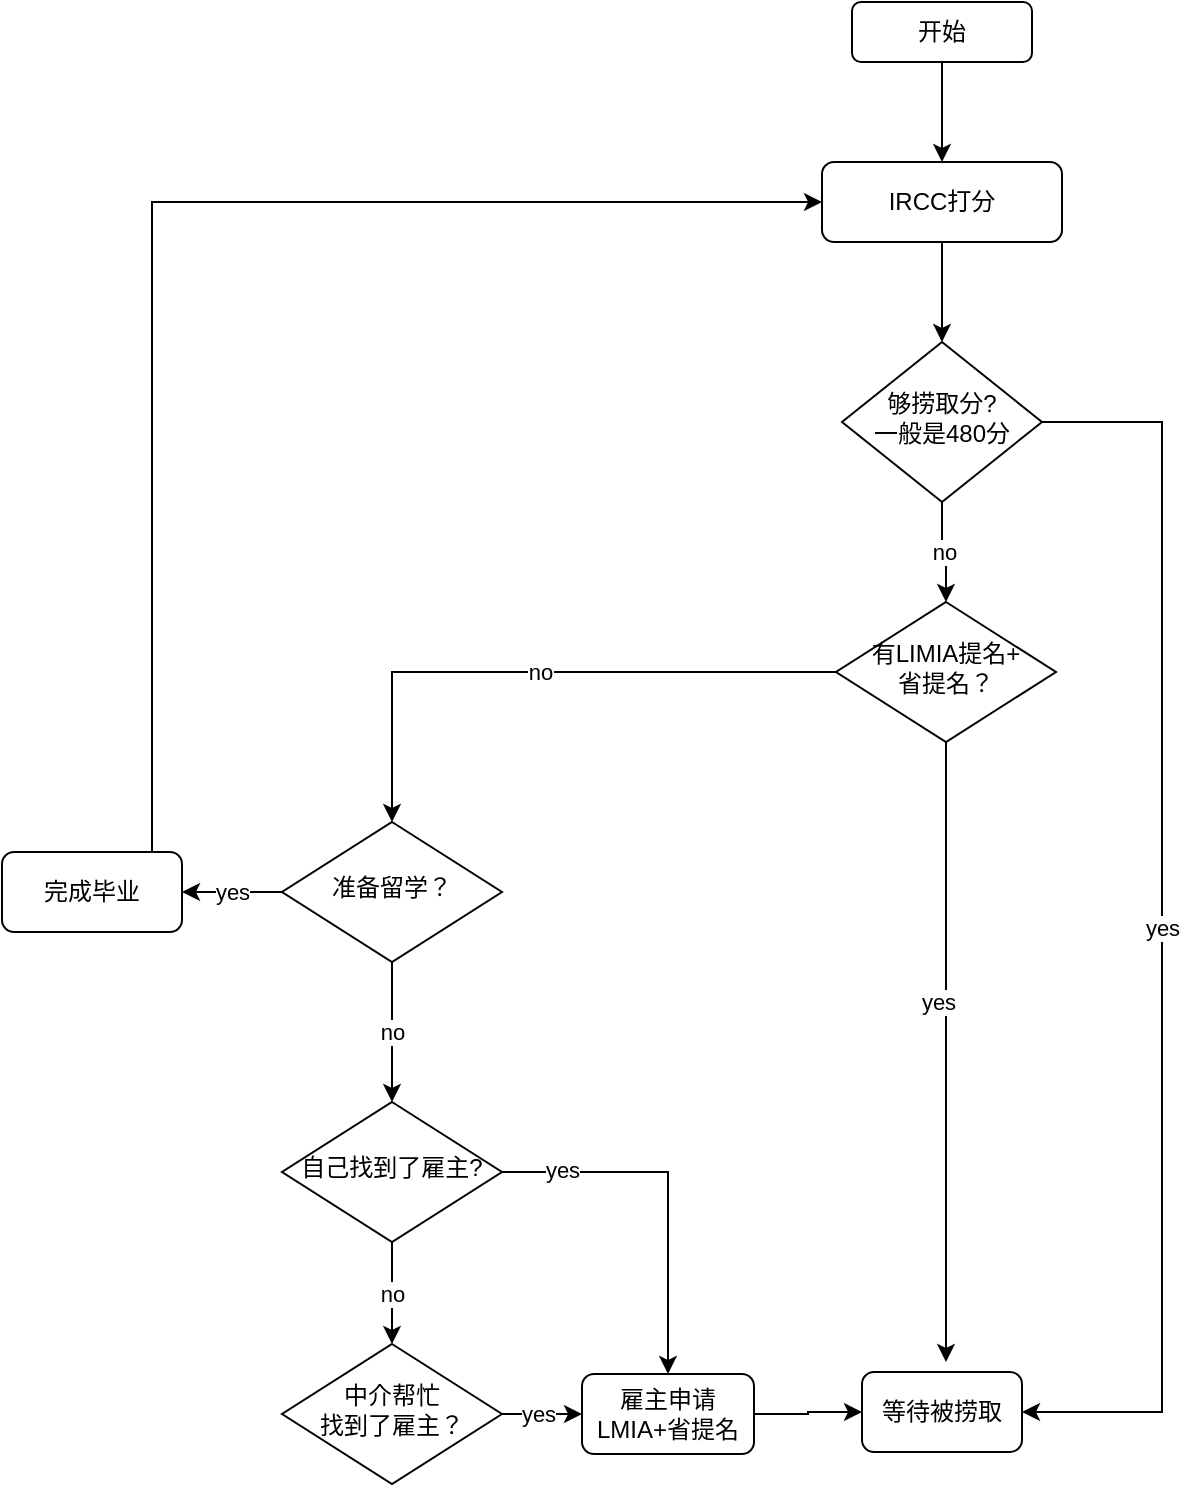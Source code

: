 <mxfile version="21.1.5" type="github">
  <diagram id="C5RBs43oDa-KdzZeNtuy" name="Page-1">
    <mxGraphModel dx="1050" dy="573" grid="1" gridSize="10" guides="1" tooltips="1" connect="1" arrows="1" fold="1" page="1" pageScale="1" pageWidth="827" pageHeight="1169" math="0" shadow="0">
      <root>
        <mxCell id="WIyWlLk6GJQsqaUBKTNV-0" />
        <mxCell id="WIyWlLk6GJQsqaUBKTNV-1" parent="WIyWlLk6GJQsqaUBKTNV-0" />
        <mxCell id="ZRIESNP7DEcbABpMBReL-3" style="edgeStyle=orthogonalEdgeStyle;rounded=0;orthogonalLoop=1;jettySize=auto;html=1;entryX=0.5;entryY=0;entryDx=0;entryDy=0;" edge="1" parent="WIyWlLk6GJQsqaUBKTNV-1" source="WIyWlLk6GJQsqaUBKTNV-3" target="WIyWlLk6GJQsqaUBKTNV-6">
          <mxGeometry relative="1" as="geometry" />
        </mxCell>
        <mxCell id="WIyWlLk6GJQsqaUBKTNV-3" value="IRCC打分" style="rounded=1;whiteSpace=wrap;html=1;fontSize=12;glass=0;strokeWidth=1;shadow=0;" parent="WIyWlLk6GJQsqaUBKTNV-1" vertex="1">
          <mxGeometry x="430" y="110" width="120" height="40" as="geometry" />
        </mxCell>
        <mxCell id="ZRIESNP7DEcbABpMBReL-1" value="yes" style="edgeStyle=orthogonalEdgeStyle;rounded=0;orthogonalLoop=1;jettySize=auto;html=1;entryX=1;entryY=0.5;entryDx=0;entryDy=0;" edge="1" parent="WIyWlLk6GJQsqaUBKTNV-1" source="WIyWlLk6GJQsqaUBKTNV-6" target="WIyWlLk6GJQsqaUBKTNV-7">
          <mxGeometry relative="1" as="geometry">
            <Array as="points">
              <mxPoint x="600" y="240" />
              <mxPoint x="600" y="735" />
            </Array>
          </mxGeometry>
        </mxCell>
        <mxCell id="ZRIESNP7DEcbABpMBReL-2" value="no" style="edgeStyle=orthogonalEdgeStyle;rounded=0;orthogonalLoop=1;jettySize=auto;html=1;entryX=0.5;entryY=0;entryDx=0;entryDy=0;" edge="1" parent="WIyWlLk6GJQsqaUBKTNV-1" source="WIyWlLk6GJQsqaUBKTNV-6" target="WIyWlLk6GJQsqaUBKTNV-10">
          <mxGeometry relative="1" as="geometry" />
        </mxCell>
        <mxCell id="WIyWlLk6GJQsqaUBKTNV-6" value="够捞取分?&lt;br&gt;一般是480分" style="rhombus;whiteSpace=wrap;html=1;shadow=0;fontFamily=Helvetica;fontSize=12;align=center;strokeWidth=1;spacing=6;spacingTop=-4;" parent="WIyWlLk6GJQsqaUBKTNV-1" vertex="1">
          <mxGeometry x="440" y="200" width="100" height="80" as="geometry" />
        </mxCell>
        <mxCell id="WIyWlLk6GJQsqaUBKTNV-7" value="等待被捞取" style="rounded=1;whiteSpace=wrap;html=1;fontSize=12;glass=0;strokeWidth=1;shadow=0;" parent="WIyWlLk6GJQsqaUBKTNV-1" vertex="1">
          <mxGeometry x="450" y="715" width="80" height="40" as="geometry" />
        </mxCell>
        <mxCell id="ZRIESNP7DEcbABpMBReL-4" value="no" style="edgeStyle=orthogonalEdgeStyle;rounded=0;orthogonalLoop=1;jettySize=auto;html=1;entryX=0.5;entryY=0;entryDx=0;entryDy=0;" edge="1" parent="WIyWlLk6GJQsqaUBKTNV-1" source="WIyWlLk6GJQsqaUBKTNV-10" target="ZRIESNP7DEcbABpMBReL-10">
          <mxGeometry relative="1" as="geometry">
            <mxPoint x="290" y="365" as="targetPoint" />
          </mxGeometry>
        </mxCell>
        <mxCell id="ZRIESNP7DEcbABpMBReL-26" style="edgeStyle=orthogonalEdgeStyle;rounded=0;orthogonalLoop=1;jettySize=auto;html=1;" edge="1" parent="WIyWlLk6GJQsqaUBKTNV-1" source="WIyWlLk6GJQsqaUBKTNV-10">
          <mxGeometry relative="1" as="geometry">
            <mxPoint x="492" y="710" as="targetPoint" />
          </mxGeometry>
        </mxCell>
        <mxCell id="ZRIESNP7DEcbABpMBReL-27" value="yes" style="edgeLabel;html=1;align=center;verticalAlign=middle;resizable=0;points=[];" vertex="1" connectable="0" parent="ZRIESNP7DEcbABpMBReL-26">
          <mxGeometry x="-0.164" y="-4" relative="1" as="geometry">
            <mxPoint as="offset" />
          </mxGeometry>
        </mxCell>
        <mxCell id="WIyWlLk6GJQsqaUBKTNV-10" value="有LIMIA提名+&lt;br&gt;省提名？" style="rhombus;whiteSpace=wrap;html=1;shadow=0;fontFamily=Helvetica;fontSize=12;align=center;strokeWidth=1;spacing=6;spacingTop=-4;" parent="WIyWlLk6GJQsqaUBKTNV-1" vertex="1">
          <mxGeometry x="437" y="330" width="110" height="70" as="geometry" />
        </mxCell>
        <mxCell id="ZRIESNP7DEcbABpMBReL-14" value="no" style="edgeStyle=orthogonalEdgeStyle;rounded=0;orthogonalLoop=1;jettySize=auto;html=1;entryX=0.5;entryY=0;entryDx=0;entryDy=0;" edge="1" parent="WIyWlLk6GJQsqaUBKTNV-1" source="ZRIESNP7DEcbABpMBReL-10" target="ZRIESNP7DEcbABpMBReL-11">
          <mxGeometry relative="1" as="geometry" />
        </mxCell>
        <mxCell id="ZRIESNP7DEcbABpMBReL-20" value="yes" style="edgeStyle=orthogonalEdgeStyle;rounded=0;orthogonalLoop=1;jettySize=auto;html=1;entryX=1;entryY=0.5;entryDx=0;entryDy=0;" edge="1" parent="WIyWlLk6GJQsqaUBKTNV-1" source="ZRIESNP7DEcbABpMBReL-10" target="ZRIESNP7DEcbABpMBReL-19">
          <mxGeometry relative="1" as="geometry" />
        </mxCell>
        <mxCell id="ZRIESNP7DEcbABpMBReL-10" value="准备留学？" style="rhombus;whiteSpace=wrap;html=1;shadow=0;fontFamily=Helvetica;fontSize=12;align=center;strokeWidth=1;spacing=6;spacingTop=-4;" vertex="1" parent="WIyWlLk6GJQsqaUBKTNV-1">
          <mxGeometry x="160" y="440" width="110" height="70" as="geometry" />
        </mxCell>
        <mxCell id="ZRIESNP7DEcbABpMBReL-15" value="no" style="edgeStyle=orthogonalEdgeStyle;rounded=0;orthogonalLoop=1;jettySize=auto;html=1;entryX=0.5;entryY=0;entryDx=0;entryDy=0;" edge="1" parent="WIyWlLk6GJQsqaUBKTNV-1" source="ZRIESNP7DEcbABpMBReL-11" target="ZRIESNP7DEcbABpMBReL-12">
          <mxGeometry relative="1" as="geometry" />
        </mxCell>
        <mxCell id="ZRIESNP7DEcbABpMBReL-31" style="edgeStyle=orthogonalEdgeStyle;rounded=0;orthogonalLoop=1;jettySize=auto;html=1;entryX=0.5;entryY=0;entryDx=0;entryDy=0;" edge="1" parent="WIyWlLk6GJQsqaUBKTNV-1" source="ZRIESNP7DEcbABpMBReL-11" target="ZRIESNP7DEcbABpMBReL-28">
          <mxGeometry relative="1" as="geometry" />
        </mxCell>
        <mxCell id="ZRIESNP7DEcbABpMBReL-33" value="yes" style="edgeLabel;html=1;align=center;verticalAlign=middle;resizable=0;points=[];" vertex="1" connectable="0" parent="ZRIESNP7DEcbABpMBReL-31">
          <mxGeometry x="-0.83" y="-3" relative="1" as="geometry">
            <mxPoint x="14" y="-4" as="offset" />
          </mxGeometry>
        </mxCell>
        <mxCell id="ZRIESNP7DEcbABpMBReL-11" value="自己找到了雇主?" style="rhombus;whiteSpace=wrap;html=1;shadow=0;fontFamily=Helvetica;fontSize=12;align=center;strokeWidth=1;spacing=6;spacingTop=-4;" vertex="1" parent="WIyWlLk6GJQsqaUBKTNV-1">
          <mxGeometry x="160" y="580" width="110" height="70" as="geometry" />
        </mxCell>
        <mxCell id="ZRIESNP7DEcbABpMBReL-32" value="yes" style="edgeStyle=orthogonalEdgeStyle;rounded=0;orthogonalLoop=1;jettySize=auto;html=1;" edge="1" parent="WIyWlLk6GJQsqaUBKTNV-1">
          <mxGeometry relative="1" as="geometry">
            <mxPoint x="265" y="736" as="sourcePoint" />
            <mxPoint x="310" y="736" as="targetPoint" />
          </mxGeometry>
        </mxCell>
        <mxCell id="ZRIESNP7DEcbABpMBReL-12" value="中介帮忙&lt;br&gt;找到了雇主？" style="rhombus;whiteSpace=wrap;html=1;shadow=0;fontFamily=Helvetica;fontSize=12;align=center;strokeWidth=1;spacing=6;spacingTop=-4;" vertex="1" parent="WIyWlLk6GJQsqaUBKTNV-1">
          <mxGeometry x="160" y="701" width="110" height="70" as="geometry" />
        </mxCell>
        <mxCell id="ZRIESNP7DEcbABpMBReL-22" style="edgeStyle=orthogonalEdgeStyle;rounded=0;orthogonalLoop=1;jettySize=auto;html=1;entryX=0;entryY=0.5;entryDx=0;entryDy=0;" edge="1" parent="WIyWlLk6GJQsqaUBKTNV-1" source="ZRIESNP7DEcbABpMBReL-19" target="WIyWlLk6GJQsqaUBKTNV-3">
          <mxGeometry relative="1" as="geometry">
            <mxPoint x="190" y="270.24" as="targetPoint" />
            <Array as="points">
              <mxPoint x="95" y="130" />
            </Array>
          </mxGeometry>
        </mxCell>
        <mxCell id="ZRIESNP7DEcbABpMBReL-19" value="完成毕业" style="rounded=1;whiteSpace=wrap;html=1;fontSize=12;glass=0;strokeWidth=1;shadow=0;" vertex="1" parent="WIyWlLk6GJQsqaUBKTNV-1">
          <mxGeometry x="20" y="455" width="90" height="40" as="geometry" />
        </mxCell>
        <mxCell id="ZRIESNP7DEcbABpMBReL-25" style="edgeStyle=orthogonalEdgeStyle;rounded=0;orthogonalLoop=1;jettySize=auto;html=1;entryX=0.5;entryY=0;entryDx=0;entryDy=0;" edge="1" parent="WIyWlLk6GJQsqaUBKTNV-1" source="ZRIESNP7DEcbABpMBReL-24" target="WIyWlLk6GJQsqaUBKTNV-3">
          <mxGeometry relative="1" as="geometry" />
        </mxCell>
        <mxCell id="ZRIESNP7DEcbABpMBReL-24" value="开始" style="rounded=1;whiteSpace=wrap;html=1;" vertex="1" parent="WIyWlLk6GJQsqaUBKTNV-1">
          <mxGeometry x="445" y="30" width="90" height="30" as="geometry" />
        </mxCell>
        <mxCell id="ZRIESNP7DEcbABpMBReL-38" style="edgeStyle=orthogonalEdgeStyle;rounded=0;orthogonalLoop=1;jettySize=auto;html=1;entryX=0;entryY=0.5;entryDx=0;entryDy=0;" edge="1" parent="WIyWlLk6GJQsqaUBKTNV-1" source="ZRIESNP7DEcbABpMBReL-28" target="WIyWlLk6GJQsqaUBKTNV-7">
          <mxGeometry relative="1" as="geometry">
            <mxPoint x="440" y="736" as="targetPoint" />
            <Array as="points">
              <mxPoint x="423" y="736" />
              <mxPoint x="423" y="735" />
            </Array>
          </mxGeometry>
        </mxCell>
        <mxCell id="ZRIESNP7DEcbABpMBReL-28" value="雇主申请&lt;br&gt;LMIA+省提名" style="rounded=1;whiteSpace=wrap;html=1;fontSize=12;glass=0;strokeWidth=1;shadow=0;" vertex="1" parent="WIyWlLk6GJQsqaUBKTNV-1">
          <mxGeometry x="310" y="716" width="86" height="40" as="geometry" />
        </mxCell>
      </root>
    </mxGraphModel>
  </diagram>
</mxfile>
